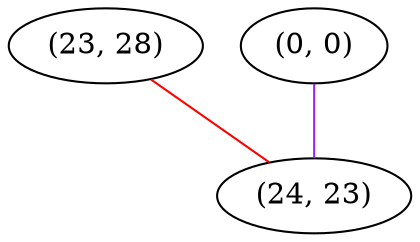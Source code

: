 graph "" {
"(23, 28)";
"(0, 0)";
"(24, 23)";
"(23, 28)" -- "(24, 23)"  [color=red, key=0, weight=1];
"(0, 0)" -- "(24, 23)"  [color=purple, key=0, weight=4];
}
